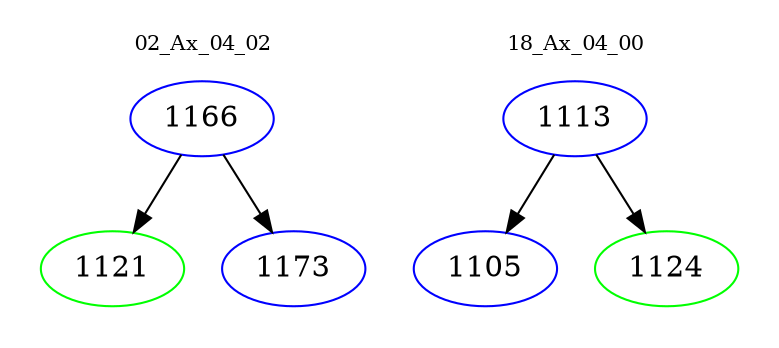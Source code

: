 digraph{
subgraph cluster_0 {
color = white
label = "02_Ax_04_02";
fontsize=10;
T0_1166 [label="1166", color="blue"]
T0_1166 -> T0_1121 [color="black"]
T0_1121 [label="1121", color="green"]
T0_1166 -> T0_1173 [color="black"]
T0_1173 [label="1173", color="blue"]
}
subgraph cluster_1 {
color = white
label = "18_Ax_04_00";
fontsize=10;
T1_1113 [label="1113", color="blue"]
T1_1113 -> T1_1105 [color="black"]
T1_1105 [label="1105", color="blue"]
T1_1113 -> T1_1124 [color="black"]
T1_1124 [label="1124", color="green"]
}
}
